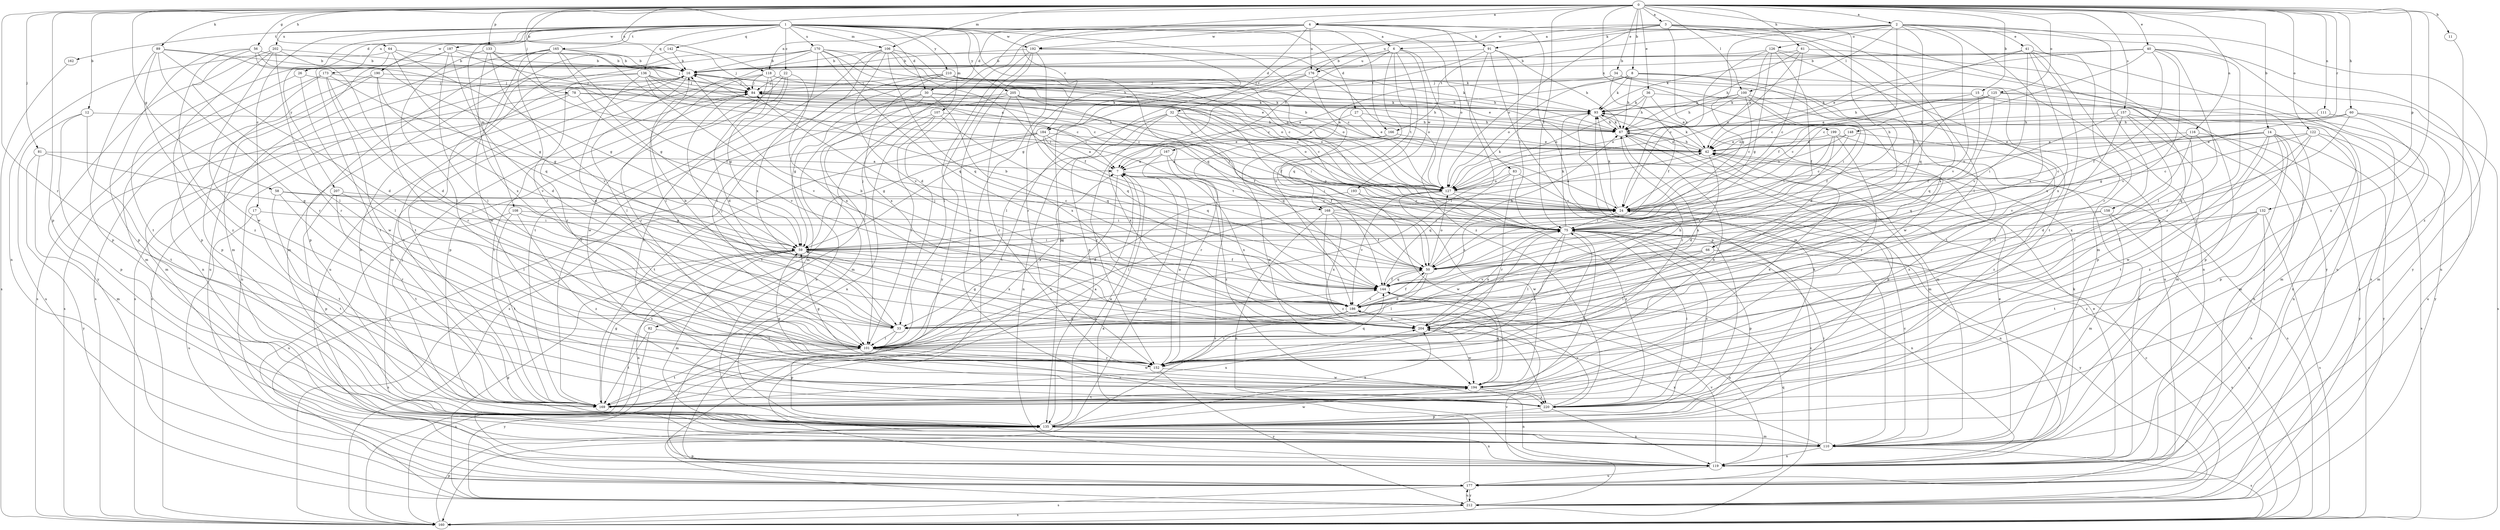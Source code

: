 strict digraph  {
0;
1;
2;
3;
4;
6;
7;
8;
11;
12;
14;
15;
16;
17;
22;
24;
26;
27;
30;
32;
33;
34;
36;
40;
41;
42;
50;
56;
58;
59;
60;
61;
64;
66;
67;
75;
78;
81;
82;
83;
84;
89;
91;
93;
100;
101;
106;
107;
108;
110;
111;
116;
118;
119;
122;
125;
126;
127;
132;
133;
135;
136;
142;
144;
148;
152;
157;
158;
160;
162;
165;
166;
167;
168;
169;
170;
173;
176;
177;
184;
186;
187;
190;
192;
193;
194;
199;
202;
204;
205;
207;
210;
212;
220;
0 -> 2  [label=a];
0 -> 3  [label=a];
0 -> 4  [label=a];
0 -> 8  [label=b];
0 -> 11  [label=b];
0 -> 12  [label=b];
0 -> 14  [label=b];
0 -> 15  [label=b];
0 -> 16  [label=b];
0 -> 34  [label=e];
0 -> 36  [label=e];
0 -> 40  [label=e];
0 -> 56  [label=g];
0 -> 58  [label=g];
0 -> 60  [label=h];
0 -> 61  [label=h];
0 -> 64  [label=h];
0 -> 66  [label=h];
0 -> 75  [label=i];
0 -> 78  [label=j];
0 -> 81  [label=j];
0 -> 89  [label=k];
0 -> 100  [label=l];
0 -> 106  [label=m];
0 -> 111  [label=n];
0 -> 116  [label=n];
0 -> 118  [label=n];
0 -> 122  [label=o];
0 -> 125  [label=o];
0 -> 132  [label=p];
0 -> 133  [label=p];
0 -> 135  [label=p];
0 -> 148  [label=r];
0 -> 152  [label=r];
0 -> 157  [label=s];
0 -> 184  [label=v];
0 -> 199  [label=x];
0 -> 220  [label=z];
1 -> 6  [label=a];
1 -> 17  [label=c];
1 -> 22  [label=c];
1 -> 24  [label=c];
1 -> 26  [label=d];
1 -> 27  [label=d];
1 -> 30  [label=d];
1 -> 106  [label=m];
1 -> 107  [label=m];
1 -> 108  [label=m];
1 -> 136  [label=q];
1 -> 142  [label=q];
1 -> 144  [label=q];
1 -> 162  [label=t];
1 -> 165  [label=t];
1 -> 166  [label=t];
1 -> 170  [label=u];
1 -> 173  [label=u];
1 -> 187  [label=w];
1 -> 190  [label=w];
1 -> 192  [label=w];
1 -> 202  [label=x];
1 -> 205  [label=y];
1 -> 207  [label=y];
1 -> 210  [label=y];
2 -> 41  [label=e];
2 -> 50  [label=f];
2 -> 59  [label=g];
2 -> 100  [label=l];
2 -> 126  [label=o];
2 -> 144  [label=q];
2 -> 152  [label=r];
2 -> 158  [label=s];
2 -> 166  [label=t];
2 -> 184  [label=v];
2 -> 186  [label=v];
2 -> 192  [label=w];
2 -> 204  [label=x];
2 -> 212  [label=y];
3 -> 6  [label=a];
3 -> 24  [label=c];
3 -> 66  [label=h];
3 -> 91  [label=k];
3 -> 101  [label=l];
3 -> 127  [label=o];
3 -> 160  [label=s];
3 -> 176  [label=u];
3 -> 204  [label=x];
4 -> 30  [label=d];
4 -> 32  [label=d];
4 -> 33  [label=d];
4 -> 82  [label=j];
4 -> 83  [label=j];
4 -> 91  [label=k];
4 -> 110  [label=m];
4 -> 118  [label=n];
4 -> 127  [label=o];
4 -> 176  [label=u];
4 -> 192  [label=w];
4 -> 212  [label=y];
6 -> 135  [label=p];
6 -> 144  [label=q];
6 -> 167  [label=t];
6 -> 168  [label=t];
6 -> 176  [label=u];
6 -> 186  [label=v];
6 -> 193  [label=w];
6 -> 220  [label=z];
7 -> 127  [label=o];
7 -> 135  [label=p];
7 -> 168  [label=t];
7 -> 169  [label=t];
7 -> 204  [label=x];
8 -> 7  [label=a];
8 -> 33  [label=d];
8 -> 67  [label=h];
8 -> 84  [label=j];
8 -> 93  [label=k];
8 -> 119  [label=n];
8 -> 127  [label=o];
8 -> 169  [label=t];
11 -> 220  [label=z];
12 -> 67  [label=h];
12 -> 135  [label=p];
12 -> 169  [label=t];
12 -> 177  [label=u];
14 -> 24  [label=c];
14 -> 42  [label=e];
14 -> 110  [label=m];
14 -> 127  [label=o];
14 -> 135  [label=p];
14 -> 169  [label=t];
14 -> 194  [label=w];
14 -> 212  [label=y];
14 -> 220  [label=z];
15 -> 50  [label=f];
15 -> 93  [label=k];
15 -> 127  [label=o];
15 -> 135  [label=p];
15 -> 177  [label=u];
16 -> 84  [label=j];
16 -> 101  [label=l];
16 -> 127  [label=o];
16 -> 160  [label=s];
16 -> 169  [label=t];
16 -> 177  [label=u];
17 -> 75  [label=i];
17 -> 169  [label=t];
17 -> 177  [label=u];
22 -> 84  [label=j];
22 -> 135  [label=p];
22 -> 194  [label=w];
22 -> 204  [label=x];
22 -> 220  [label=z];
24 -> 75  [label=i];
24 -> 93  [label=k];
24 -> 119  [label=n];
26 -> 84  [label=j];
26 -> 101  [label=l];
26 -> 160  [label=s];
27 -> 42  [label=e];
27 -> 67  [label=h];
27 -> 204  [label=x];
30 -> 59  [label=g];
30 -> 93  [label=k];
30 -> 101  [label=l];
30 -> 119  [label=n];
30 -> 127  [label=o];
30 -> 204  [label=x];
32 -> 67  [label=h];
32 -> 75  [label=i];
32 -> 119  [label=n];
32 -> 127  [label=o];
32 -> 144  [label=q];
32 -> 152  [label=r];
32 -> 169  [label=t];
33 -> 16  [label=b];
33 -> 67  [label=h];
33 -> 84  [label=j];
33 -> 101  [label=l];
33 -> 135  [label=p];
34 -> 7  [label=a];
34 -> 50  [label=f];
34 -> 84  [label=j];
34 -> 169  [label=t];
34 -> 177  [label=u];
34 -> 194  [label=w];
36 -> 42  [label=e];
36 -> 67  [label=h];
36 -> 93  [label=k];
36 -> 127  [label=o];
36 -> 212  [label=y];
40 -> 16  [label=b];
40 -> 24  [label=c];
40 -> 42  [label=e];
40 -> 50  [label=f];
40 -> 93  [label=k];
40 -> 101  [label=l];
40 -> 177  [label=u];
40 -> 186  [label=v];
40 -> 194  [label=w];
41 -> 16  [label=b];
41 -> 24  [label=c];
41 -> 110  [label=m];
41 -> 169  [label=t];
41 -> 177  [label=u];
41 -> 186  [label=v];
41 -> 204  [label=x];
42 -> 7  [label=a];
42 -> 16  [label=b];
42 -> 33  [label=d];
42 -> 67  [label=h];
42 -> 93  [label=k];
42 -> 160  [label=s];
50 -> 16  [label=b];
50 -> 33  [label=d];
50 -> 67  [label=h];
50 -> 101  [label=l];
50 -> 127  [label=o];
50 -> 144  [label=q];
56 -> 16  [label=b];
56 -> 59  [label=g];
56 -> 67  [label=h];
56 -> 101  [label=l];
56 -> 135  [label=p];
56 -> 220  [label=z];
58 -> 24  [label=c];
58 -> 59  [label=g];
58 -> 152  [label=r];
58 -> 169  [label=t];
59 -> 50  [label=f];
59 -> 75  [label=i];
59 -> 110  [label=m];
59 -> 119  [label=n];
59 -> 160  [label=s];
59 -> 204  [label=x];
60 -> 59  [label=g];
60 -> 67  [label=h];
60 -> 110  [label=m];
60 -> 144  [label=q];
60 -> 177  [label=u];
61 -> 16  [label=b];
61 -> 24  [label=c];
61 -> 67  [label=h];
61 -> 127  [label=o];
61 -> 152  [label=r];
64 -> 16  [label=b];
64 -> 59  [label=g];
64 -> 119  [label=n];
64 -> 144  [label=q];
64 -> 169  [label=t];
66 -> 50  [label=f];
66 -> 101  [label=l];
66 -> 160  [label=s];
66 -> 186  [label=v];
67 -> 42  [label=e];
67 -> 93  [label=k];
67 -> 110  [label=m];
67 -> 135  [label=p];
67 -> 204  [label=x];
75 -> 59  [label=g];
75 -> 84  [label=j];
75 -> 93  [label=k];
75 -> 101  [label=l];
75 -> 119  [label=n];
75 -> 135  [label=p];
75 -> 152  [label=r];
75 -> 169  [label=t];
75 -> 204  [label=x];
75 -> 212  [label=y];
75 -> 220  [label=z];
78 -> 67  [label=h];
78 -> 93  [label=k];
78 -> 110  [label=m];
78 -> 160  [label=s];
78 -> 186  [label=v];
81 -> 7  [label=a];
81 -> 59  [label=g];
81 -> 110  [label=m];
81 -> 212  [label=y];
82 -> 101  [label=l];
82 -> 160  [label=s];
82 -> 169  [label=t];
83 -> 127  [label=o];
83 -> 144  [label=q];
83 -> 152  [label=r];
83 -> 160  [label=s];
84 -> 93  [label=k];
84 -> 127  [label=o];
84 -> 169  [label=t];
89 -> 16  [label=b];
89 -> 24  [label=c];
89 -> 33  [label=d];
89 -> 135  [label=p];
89 -> 152  [label=r];
89 -> 220  [label=z];
91 -> 16  [label=b];
91 -> 59  [label=g];
91 -> 67  [label=h];
91 -> 75  [label=i];
91 -> 101  [label=l];
91 -> 135  [label=p];
93 -> 67  [label=h];
93 -> 110  [label=m];
93 -> 152  [label=r];
100 -> 24  [label=c];
100 -> 50  [label=f];
100 -> 67  [label=h];
100 -> 75  [label=i];
100 -> 93  [label=k];
100 -> 127  [label=o];
101 -> 7  [label=a];
101 -> 144  [label=q];
101 -> 152  [label=r];
101 -> 169  [label=t];
101 -> 194  [label=w];
101 -> 212  [label=y];
101 -> 220  [label=z];
106 -> 16  [label=b];
106 -> 24  [label=c];
106 -> 50  [label=f];
106 -> 101  [label=l];
106 -> 127  [label=o];
106 -> 144  [label=q];
106 -> 169  [label=t];
106 -> 186  [label=v];
107 -> 67  [label=h];
107 -> 101  [label=l];
107 -> 119  [label=n];
107 -> 144  [label=q];
107 -> 160  [label=s];
108 -> 75  [label=i];
108 -> 169  [label=t];
108 -> 177  [label=u];
108 -> 186  [label=v];
108 -> 220  [label=z];
110 -> 24  [label=c];
110 -> 42  [label=e];
110 -> 75  [label=i];
110 -> 119  [label=n];
110 -> 160  [label=s];
110 -> 204  [label=x];
111 -> 67  [label=h];
111 -> 110  [label=m];
116 -> 42  [label=e];
116 -> 119  [label=n];
116 -> 144  [label=q];
116 -> 204  [label=x];
116 -> 212  [label=y];
118 -> 33  [label=d];
118 -> 59  [label=g];
118 -> 67  [label=h];
118 -> 84  [label=j];
118 -> 110  [label=m];
118 -> 127  [label=o];
118 -> 152  [label=r];
119 -> 42  [label=e];
119 -> 93  [label=k];
119 -> 177  [label=u];
119 -> 186  [label=v];
122 -> 24  [label=c];
122 -> 33  [label=d];
122 -> 42  [label=e];
122 -> 101  [label=l];
122 -> 119  [label=n];
122 -> 160  [label=s];
125 -> 24  [label=c];
125 -> 42  [label=e];
125 -> 67  [label=h];
125 -> 75  [label=i];
125 -> 93  [label=k];
125 -> 135  [label=p];
125 -> 144  [label=q];
125 -> 160  [label=s];
126 -> 16  [label=b];
126 -> 24  [label=c];
126 -> 42  [label=e];
126 -> 50  [label=f];
126 -> 59  [label=g];
126 -> 177  [label=u];
126 -> 204  [label=x];
127 -> 24  [label=c];
127 -> 93  [label=k];
127 -> 101  [label=l];
127 -> 186  [label=v];
127 -> 194  [label=w];
127 -> 220  [label=z];
132 -> 50  [label=f];
132 -> 75  [label=i];
132 -> 119  [label=n];
132 -> 160  [label=s];
132 -> 169  [label=t];
132 -> 220  [label=z];
133 -> 16  [label=b];
133 -> 75  [label=i];
133 -> 84  [label=j];
133 -> 101  [label=l];
133 -> 186  [label=v];
133 -> 204  [label=x];
135 -> 7  [label=a];
135 -> 16  [label=b];
135 -> 84  [label=j];
135 -> 93  [label=k];
135 -> 110  [label=m];
135 -> 119  [label=n];
135 -> 194  [label=w];
135 -> 204  [label=x];
136 -> 24  [label=c];
136 -> 33  [label=d];
136 -> 42  [label=e];
136 -> 84  [label=j];
136 -> 127  [label=o];
136 -> 152  [label=r];
136 -> 160  [label=s];
136 -> 186  [label=v];
142 -> 16  [label=b];
142 -> 84  [label=j];
142 -> 110  [label=m];
144 -> 24  [label=c];
144 -> 50  [label=f];
144 -> 119  [label=n];
144 -> 186  [label=v];
148 -> 24  [label=c];
148 -> 42  [label=e];
148 -> 127  [label=o];
148 -> 220  [label=z];
152 -> 7  [label=a];
152 -> 59  [label=g];
152 -> 75  [label=i];
152 -> 144  [label=q];
152 -> 194  [label=w];
152 -> 212  [label=y];
157 -> 67  [label=h];
157 -> 75  [label=i];
157 -> 110  [label=m];
157 -> 119  [label=n];
157 -> 152  [label=r];
157 -> 186  [label=v];
158 -> 75  [label=i];
158 -> 110  [label=m];
158 -> 160  [label=s];
158 -> 204  [label=x];
160 -> 135  [label=p];
162 -> 160  [label=s];
165 -> 16  [label=b];
165 -> 50  [label=f];
165 -> 59  [label=g];
165 -> 75  [label=i];
165 -> 101  [label=l];
165 -> 135  [label=p];
165 -> 177  [label=u];
165 -> 194  [label=w];
166 -> 42  [label=e];
166 -> 152  [label=r];
166 -> 194  [label=w];
167 -> 7  [label=a];
167 -> 75  [label=i];
167 -> 160  [label=s];
167 -> 220  [label=z];
168 -> 42  [label=e];
168 -> 50  [label=f];
168 -> 75  [label=i];
168 -> 119  [label=n];
168 -> 204  [label=x];
168 -> 220  [label=z];
169 -> 7  [label=a];
169 -> 59  [label=g];
169 -> 204  [label=x];
170 -> 7  [label=a];
170 -> 16  [label=b];
170 -> 24  [label=c];
170 -> 75  [label=i];
170 -> 93  [label=k];
170 -> 101  [label=l];
170 -> 144  [label=q];
170 -> 169  [label=t];
170 -> 177  [label=u];
170 -> 204  [label=x];
173 -> 59  [label=g];
173 -> 84  [label=j];
173 -> 101  [label=l];
173 -> 110  [label=m];
173 -> 135  [label=p];
173 -> 194  [label=w];
176 -> 50  [label=f];
176 -> 84  [label=j];
176 -> 101  [label=l];
176 -> 127  [label=o];
176 -> 135  [label=p];
177 -> 7  [label=a];
177 -> 135  [label=p];
177 -> 144  [label=q];
177 -> 160  [label=s];
177 -> 212  [label=y];
184 -> 7  [label=a];
184 -> 42  [label=e];
184 -> 50  [label=f];
184 -> 59  [label=g];
184 -> 144  [label=q];
184 -> 169  [label=t];
184 -> 212  [label=y];
186 -> 16  [label=b];
186 -> 33  [label=d];
186 -> 50  [label=f];
186 -> 84  [label=j];
186 -> 152  [label=r];
186 -> 204  [label=x];
187 -> 16  [label=b];
187 -> 24  [label=c];
187 -> 33  [label=d];
187 -> 101  [label=l];
187 -> 110  [label=m];
187 -> 169  [label=t];
190 -> 84  [label=j];
190 -> 119  [label=n];
190 -> 152  [label=r];
190 -> 160  [label=s];
190 -> 186  [label=v];
192 -> 16  [label=b];
192 -> 101  [label=l];
192 -> 119  [label=n];
192 -> 152  [label=r];
192 -> 212  [label=y];
192 -> 220  [label=z];
193 -> 24  [label=c];
193 -> 33  [label=d];
193 -> 194  [label=w];
194 -> 42  [label=e];
194 -> 59  [label=g];
194 -> 67  [label=h];
194 -> 119  [label=n];
194 -> 144  [label=q];
194 -> 169  [label=t];
194 -> 220  [label=z];
199 -> 42  [label=e];
199 -> 75  [label=i];
199 -> 119  [label=n];
199 -> 152  [label=r];
199 -> 186  [label=v];
202 -> 16  [label=b];
202 -> 33  [label=d];
202 -> 135  [label=p];
202 -> 152  [label=r];
202 -> 194  [label=w];
202 -> 212  [label=y];
204 -> 59  [label=g];
204 -> 75  [label=i];
204 -> 194  [label=w];
205 -> 24  [label=c];
205 -> 50  [label=f];
205 -> 93  [label=k];
205 -> 110  [label=m];
205 -> 144  [label=q];
205 -> 152  [label=r];
205 -> 160  [label=s];
207 -> 24  [label=c];
207 -> 101  [label=l];
207 -> 135  [label=p];
207 -> 169  [label=t];
210 -> 42  [label=e];
210 -> 67  [label=h];
210 -> 84  [label=j];
210 -> 93  [label=k];
210 -> 110  [label=m];
210 -> 127  [label=o];
210 -> 169  [label=t];
210 -> 204  [label=x];
212 -> 24  [label=c];
212 -> 59  [label=g];
212 -> 160  [label=s];
212 -> 177  [label=u];
212 -> 186  [label=v];
220 -> 75  [label=i];
220 -> 119  [label=n];
220 -> 135  [label=p];
220 -> 186  [label=v];
}
